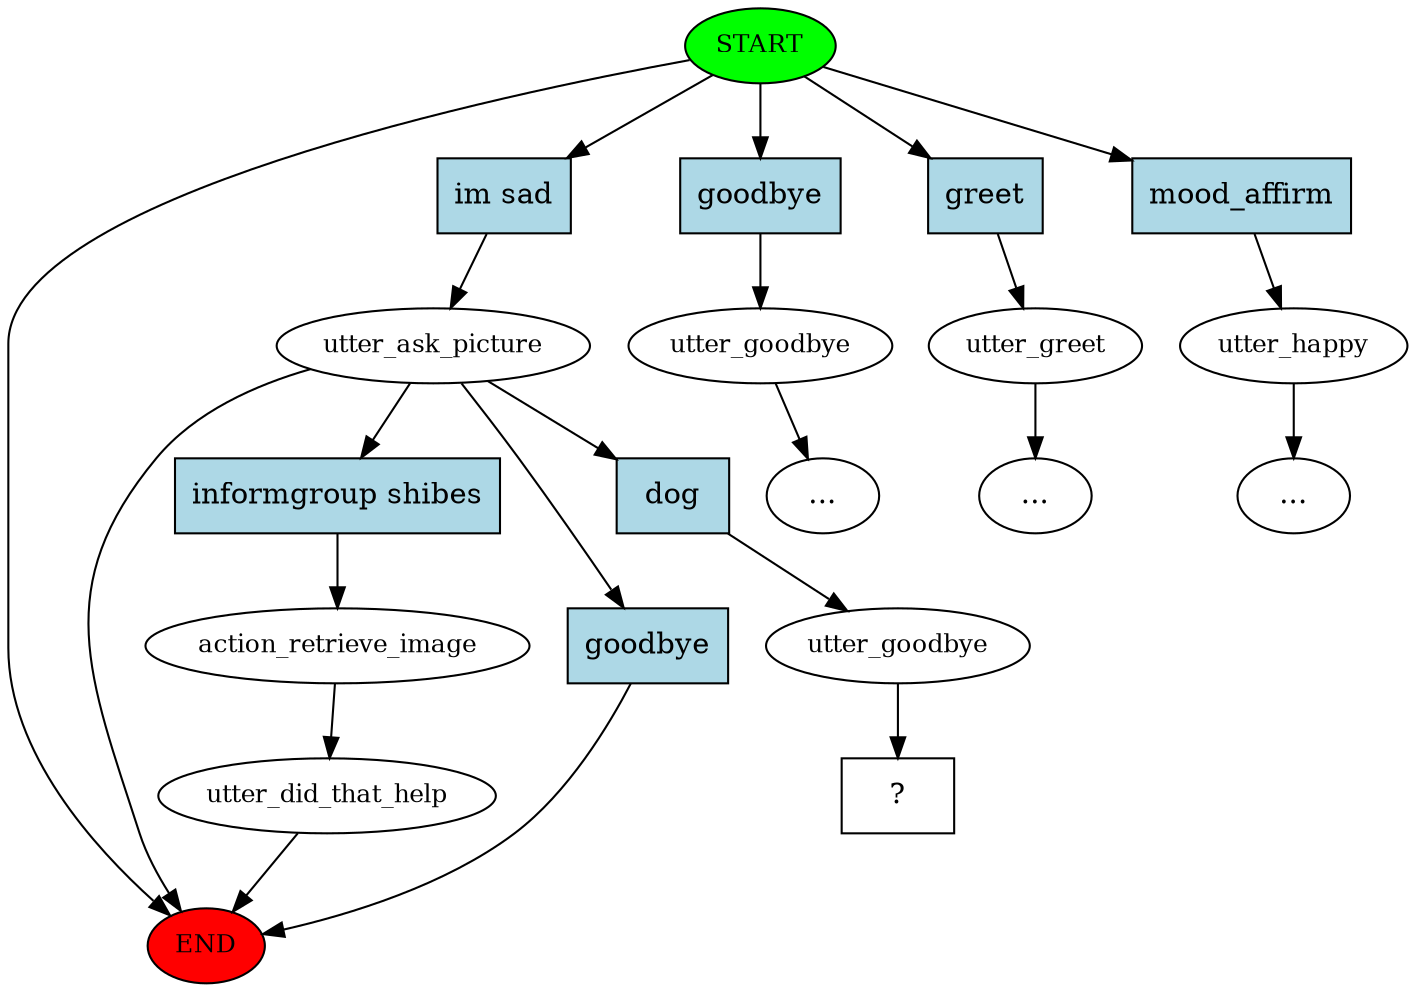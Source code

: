 digraph  {
0 [label=START, fillcolor=green, style=filled, fontsize=12, class="start active"];
"-1" [label=END, fillcolor=red, style=filled, fontsize=12, class=end];
1 [label=utter_ask_picture, fontsize=12, class=active];
2 [label=action_retrieve_image, fontsize=12, class=""];
3 [label=utter_did_that_help, fontsize=12, class=""];
5 [label=utter_goodbye, fontsize=12, class=""];
"-3" [label="...", class=ellipsis];
6 [label=utter_greet, fontsize=12, class=""];
11 [label=utter_happy, fontsize=12, class=""];
"-6" [label="...", class=ellipsis];
"-8" [label="...", class=ellipsis];
16 [label=utter_goodbye, fontsize=12, class=active];
17 [label="  ?  ", shape=rect, class="intent dashed active"];
18 [label="im sad", shape=rect, style=filled, fillcolor=lightblue, class="intent active"];
19 [label=goodbye, shape=rect, style=filled, fillcolor=lightblue, class=intent];
20 [label=greet, shape=rect, style=filled, fillcolor=lightblue, class=intent];
21 [label=mood_affirm, shape=rect, style=filled, fillcolor=lightblue, class=intent];
22 [label="informgroup shibes", shape=rect, style=filled, fillcolor=lightblue, class=intent];
23 [label=goodbye, shape=rect, style=filled, fillcolor=lightblue, class=intent];
24 [label=dog, shape=rect, style=filled, fillcolor=lightblue, class="intent active"];
0 -> "-1"  [key=NONE, label="", class=""];
0 -> 18  [key=0, class=active];
0 -> 19  [key=0, class=""];
0 -> 20  [key=0, class=""];
0 -> 21  [key=0, class=""];
1 -> "-1"  [key=NONE, label="", class=""];
1 -> 22  [key=0, class=""];
1 -> 23  [key=0, class=""];
1 -> 24  [key=0, class=active];
2 -> 3  [key=NONE, label="", class=""];
3 -> "-1"  [key=NONE, label="", class=""];
5 -> "-3"  [key=NONE, label="", class=""];
6 -> "-8"  [key=NONE, label="", class=""];
11 -> "-6"  [key=NONE, label="", class=""];
16 -> 17  [key=NONE, label="", class=active];
18 -> 1  [key=0, class=active];
19 -> 5  [key=0, class=""];
20 -> 6  [key=0, class=""];
21 -> 11  [key=0, class=""];
22 -> 2  [key=0, class=""];
23 -> "-1"  [key=0, class=""];
24 -> 16  [key=0, class=active];
}
